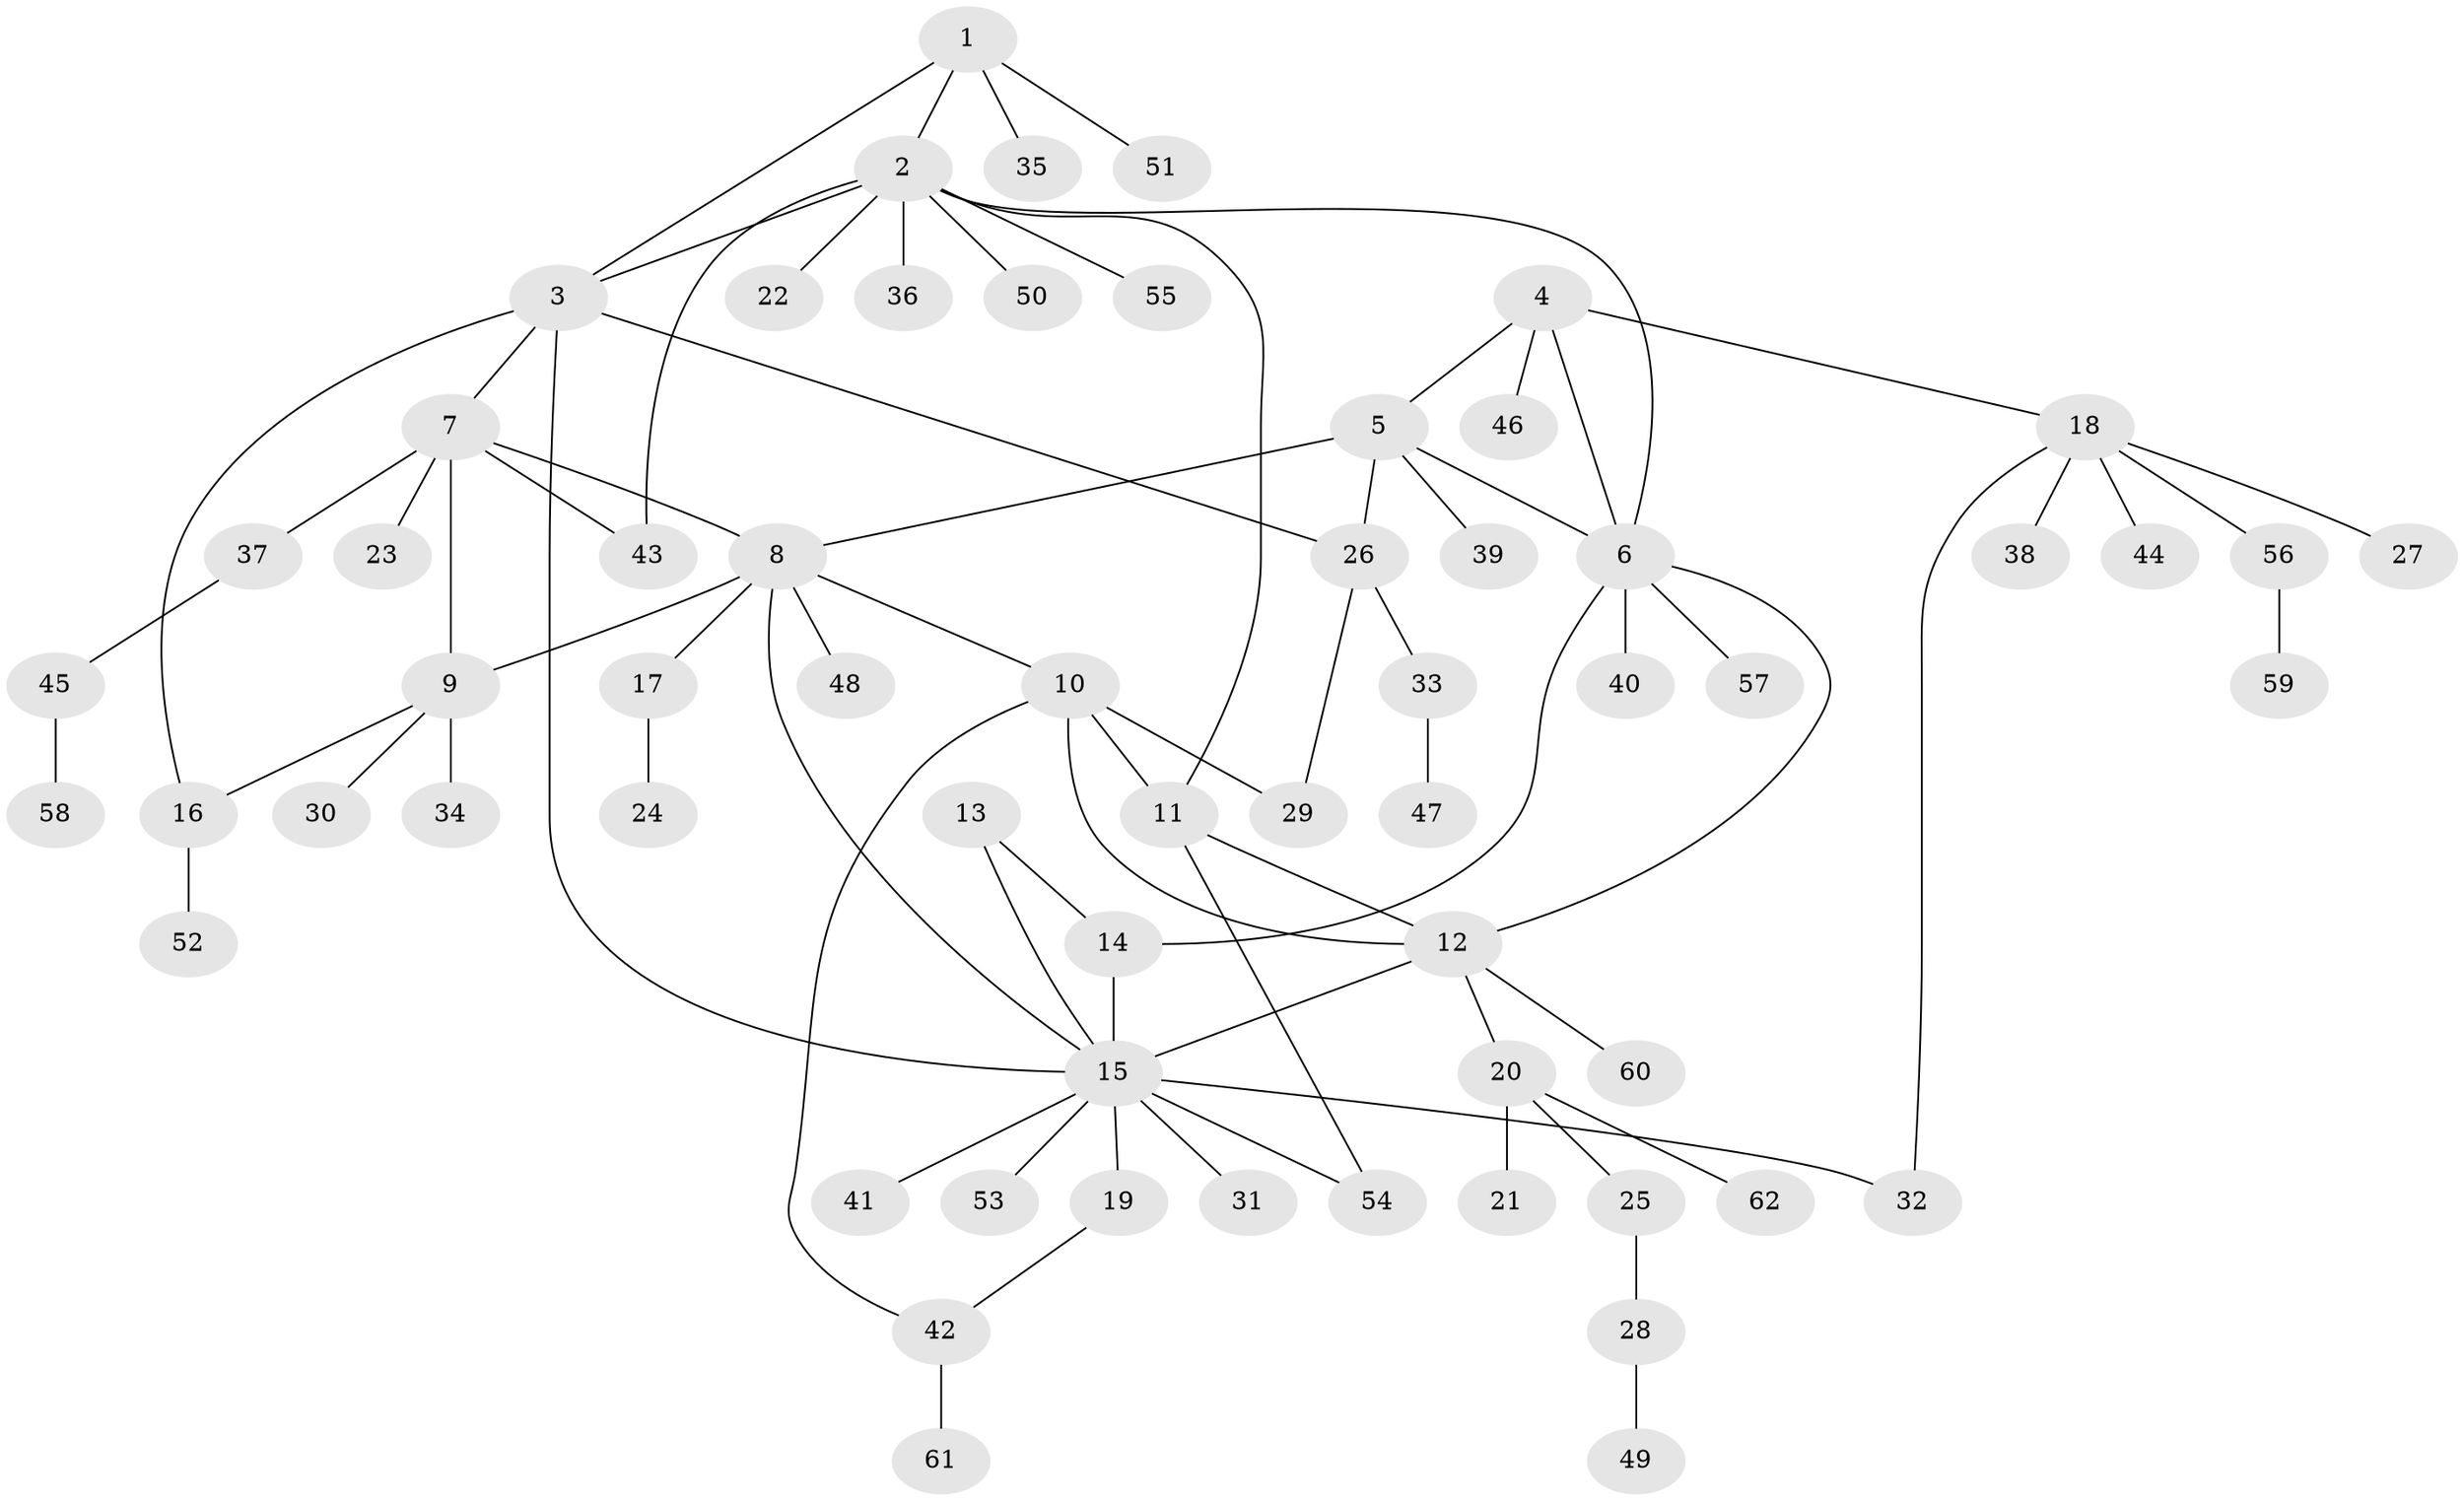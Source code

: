 // Generated by graph-tools (version 1.1) at 2025/55/03/09/25 04:55:41]
// undirected, 62 vertices, 79 edges
graph export_dot {
graph [start="1"]
  node [color=gray90,style=filled];
  1;
  2;
  3;
  4;
  5;
  6;
  7;
  8;
  9;
  10;
  11;
  12;
  13;
  14;
  15;
  16;
  17;
  18;
  19;
  20;
  21;
  22;
  23;
  24;
  25;
  26;
  27;
  28;
  29;
  30;
  31;
  32;
  33;
  34;
  35;
  36;
  37;
  38;
  39;
  40;
  41;
  42;
  43;
  44;
  45;
  46;
  47;
  48;
  49;
  50;
  51;
  52;
  53;
  54;
  55;
  56;
  57;
  58;
  59;
  60;
  61;
  62;
  1 -- 2;
  1 -- 3;
  1 -- 35;
  1 -- 51;
  2 -- 3;
  2 -- 6;
  2 -- 11;
  2 -- 22;
  2 -- 36;
  2 -- 43;
  2 -- 50;
  2 -- 55;
  3 -- 7;
  3 -- 15;
  3 -- 16;
  3 -- 26;
  4 -- 5;
  4 -- 6;
  4 -- 18;
  4 -- 46;
  5 -- 6;
  5 -- 8;
  5 -- 26;
  5 -- 39;
  6 -- 12;
  6 -- 14;
  6 -- 40;
  6 -- 57;
  7 -- 8;
  7 -- 9;
  7 -- 23;
  7 -- 37;
  7 -- 43;
  8 -- 9;
  8 -- 10;
  8 -- 15;
  8 -- 17;
  8 -- 48;
  9 -- 16;
  9 -- 30;
  9 -- 34;
  10 -- 11;
  10 -- 12;
  10 -- 29;
  10 -- 42;
  11 -- 12;
  11 -- 54;
  12 -- 15;
  12 -- 20;
  12 -- 60;
  13 -- 14;
  13 -- 15;
  14 -- 15;
  15 -- 19;
  15 -- 31;
  15 -- 32;
  15 -- 41;
  15 -- 53;
  15 -- 54;
  16 -- 52;
  17 -- 24;
  18 -- 27;
  18 -- 32;
  18 -- 38;
  18 -- 44;
  18 -- 56;
  19 -- 42;
  20 -- 21;
  20 -- 25;
  20 -- 62;
  25 -- 28;
  26 -- 29;
  26 -- 33;
  28 -- 49;
  33 -- 47;
  37 -- 45;
  42 -- 61;
  45 -- 58;
  56 -- 59;
}
